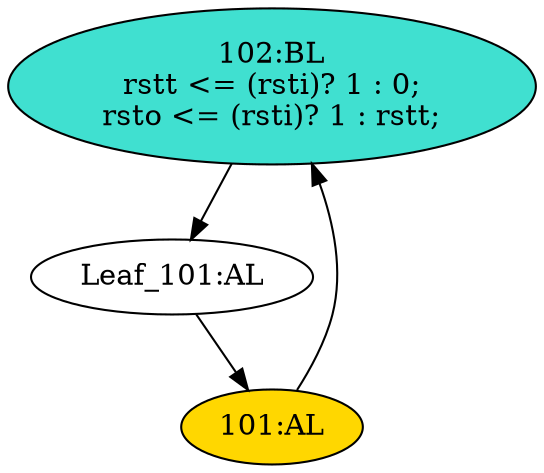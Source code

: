 strict digraph "compose( ,  )" {
	node [label="\N"];
	"102:BL"	 [ast="<pyverilog.vparser.ast.Block object at 0x7f0a27caf510>",
		fillcolor=turquoise,
		label="102:BL
rstt <= (rsti)? 1 : 0;
rsto <= (rsti)? 1 : rstt;",
		statements="[<pyverilog.vparser.ast.NonblockingSubstitution object at 0x7f0a27caf450>, <pyverilog.vparser.ast.NonblockingSubstitution object \
at 0x7f0a27cfc410>]",
		style=filled,
		typ=Block];
	"Leaf_101:AL"	 [def_var="['rstt', 'rsto']",
		label="Leaf_101:AL"];
	"102:BL" -> "Leaf_101:AL"	 [cond="[]",
		lineno=None];
	"101:AL"	 [ast="<pyverilog.vparser.ast.Always object at 0x7f0a27cd7390>",
		clk_sens=True,
		fillcolor=gold,
		label="101:AL",
		sens="['clk', 'rsti']",
		statements="[]",
		style=filled,
		typ=Always,
		use_var="['rstt', 'rsti']"];
	"Leaf_101:AL" -> "101:AL";
	"101:AL" -> "102:BL"	 [cond="[]",
		lineno=None];
}
